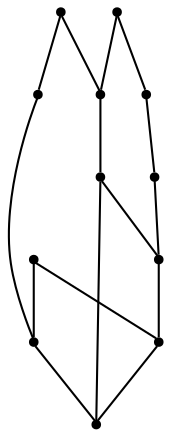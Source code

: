 graph {
  node [shape=point,comment="{\"directed\":false,\"doi\":\"10.1007/3-540-46648-7_31\",\"figure\":\"? (6)\"}"]

  v0 [pos="1277.4096993030478,473.2059437508278"]
  v1 [pos="1288.411008237479,388.941530941139"]
  v2 [pos="1257.907228624545,530.7157260432616"]
  v3 [pos="1269.4086433005307,312.17834984669946"]
  v4 [pos="1178.3972830308119,580.7242766204463"]
  v5 [pos="1190.1487823706925,395.9426974991478"]
  v6 [pos="1177.897240875493,448.20166846223543"]
  v7 [pos="1177.1471458493968,289.1744623653901"]
  v8 [pos="1081.885204707642,478.7067876587943"]
  v9 [pos="1095.8870209189295,313.6786724967419"]
  v10 [pos="1092.3865350729898,531.7158563577427"]
  v11 [pos="1077.3846981373,380.94010689032825"]

  v1 -- v5 [id="-2",pos="1288.411008237479,388.941530941139 1272.159002327256,381.940173615649 1261.157693392825,379.93991298668686 1250.1562572859227,379.93991298668686 1232.1539766596125,379.93991298668686 1214.1516960333022,383.9406886012526 1190.1487823706925,395.9426974991478"]
  v0 -- v2 [id="-3",pos="1277.4096993030478,473.2059437508278 1274.159298121003,495.95986224267733 1270.158706533509,509.962195358695 1257.907228624545,530.7157260432616"]
  v2 -- v4 [id="-5",pos="1257.907228624545,530.7157260432616 1242.1552012834056,564.9716518649263 1216.1519918270492,579.974115295425 1178.3972830308119,580.7242766204463"]
  v4 -- v6 [id="-8",pos="1178.3972830308119,580.7242766204463 1182.1477263681757,553.9697096923518 1184.1480221619224,534.9664706472872 1184.1480221619224,514.9631012877418 1184.1480221619224,495.95986224267733 1182.1477263681757,476.9566231976128 1177.897240875493,448.20166846223543"]
  v7 -- v9 [id="-9",pos="1177.1471458493968,289.1744623653901 1164.1454457418652,284.9237177613645 1160.144981326842,283.9235874468835 1155.144432601181,283.9235874468835 1135.1418561811238,283.9235874468835 1116.1394912441754,292.9250146338544 1095.8870209189295,313.6786724967419"]
  v0 -- v1 [id="-1",pos="1277.4096993030478,473.2059437508278 1287.1609028491814,447.9515722944548 1291.1613672642045,428.9483332493904 1291.1613672642045,409.9450942043259 1291.1613672642045,406.94444890424126 1291.1613672642045,403.9440579607981 1288.411008237479,388.941530941139"]
  v3 -- v1 [id="-4",pos="1269.4086433005307,312.17834984669946 1283.1604384341583,337.9326592819922 1287.1609028491814,356.9358983270567 1288.411008237479,388.941530941139"]
  v3 -- v7 [id="-6",pos="1269.4086433005307,312.17834984669946 1242.1552012834056,292.9250146338544 1220.1524562420723,284.9237177613645 1197.1496268901008,284.9237177613645 1194.1492467857158,284.9237177613645 1190.1487823706925,284.9237177613645 1177.1471458493968,289.1744623653901"]
  v5 -- v6 [id="-7",pos="1190.1487823706925,395.9426974991478 1177.1471776425144,409.9450942043259 1171.1464174337443,420.9470363769005 1171.1464174337443,431.94872419283354 1171.1464174337443,433.94923917843715 1171.1464174337443,436.94963012188026 1177.897240875493,448.20166846223543"]
  v8 -- v6 [id="-10",pos="1081.885204707642,478.7067876587943 1119.1398713485603,477.9567535120939 1145.143080804917,468.95507196848143 1177.897240875493,448.20166846223543"]
  v5 -- v11 [id="-11",pos="1190.1487823706925,395.9426974991478 1169.1461216399973,374.93900705764014 1150.143756703049,367.93784049963125 1131.1413917661005,367.93784049963125 1115.1394069335372,367.93784049963125 1100.137506411612,371.938616114197 1077.3846981373,380.94010689032825"]
  v9 -- v11 [id="-12",pos="1095.8870209189295,313.6786724967419 1081.1351414746637,332.93200770958697 1076.1344655765317,346.9343408256047 1076.1344655765317,361.93680425610347 1076.1344655765317,364.93744955618814 1076.1344655765317,366.9377101851502 1077.3846981373,380.94010689032825"]
  v10 -- v8 [id="-13",pos="1092.3865350729898,531.7158563577427 1088.135985994072,511.9624559876571 1086.1358173727956,499.9603835006015 1081.885204707642,478.7067876587943"]
  v11 -- v8 [id="-14",pos="1077.3846981373,380.94010689032825 1073.1340854721466,401.94379733183604 1072.1340011615084,415.9461304478537 1072.1340011615084,428.9483332493904 1072.1340011615084,442.9506663654081 1073.1340854721466,455.95286916694477 1081.885204707642,478.7067876587943"]
  v10 -- v4 [id="-96",pos="1092.3865350729898,531.7158563577427 1115.1394069335372,561.9710065648417 1140.1425320792557,574.9732093663783 1178.3972830308119,580.7242766204463"]
}